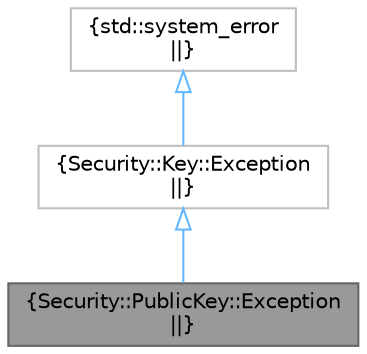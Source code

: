 digraph "Security::PublicKey::Exception"
{
 // LATEX_PDF_SIZE
  bgcolor="transparent";
  edge [fontname=Helvetica,fontsize=10,labelfontname=Helvetica,labelfontsize=10];
  node [fontname=Helvetica,fontsize=10,shape=box,height=0.2,width=0.4];
  Node1 [label="{Security::PublicKey::Exception\n||}",height=0.2,width=0.4,color="gray40", fillcolor="grey60", style="filled", fontcolor="black",tooltip=" "];
  Node2 -> Node1 [dir="back",color="steelblue1",style="solid",arrowtail="onormal"];
  Node2 [label="{Security::Key::Exception\n||}",height=0.2,width=0.4,color="grey75", fillcolor="white", style="filled",URL="$d8/d82/structSecurity_1_1Key_1_1Exception.html",tooltip=" "];
  Node3 -> Node2 [dir="back",color="steelblue1",style="solid",arrowtail="onormal"];
  Node3 [label="{std::system_error\n||}",height=0.2,width=0.4,color="grey75", fillcolor="white", style="filled",tooltip=" "];
}
